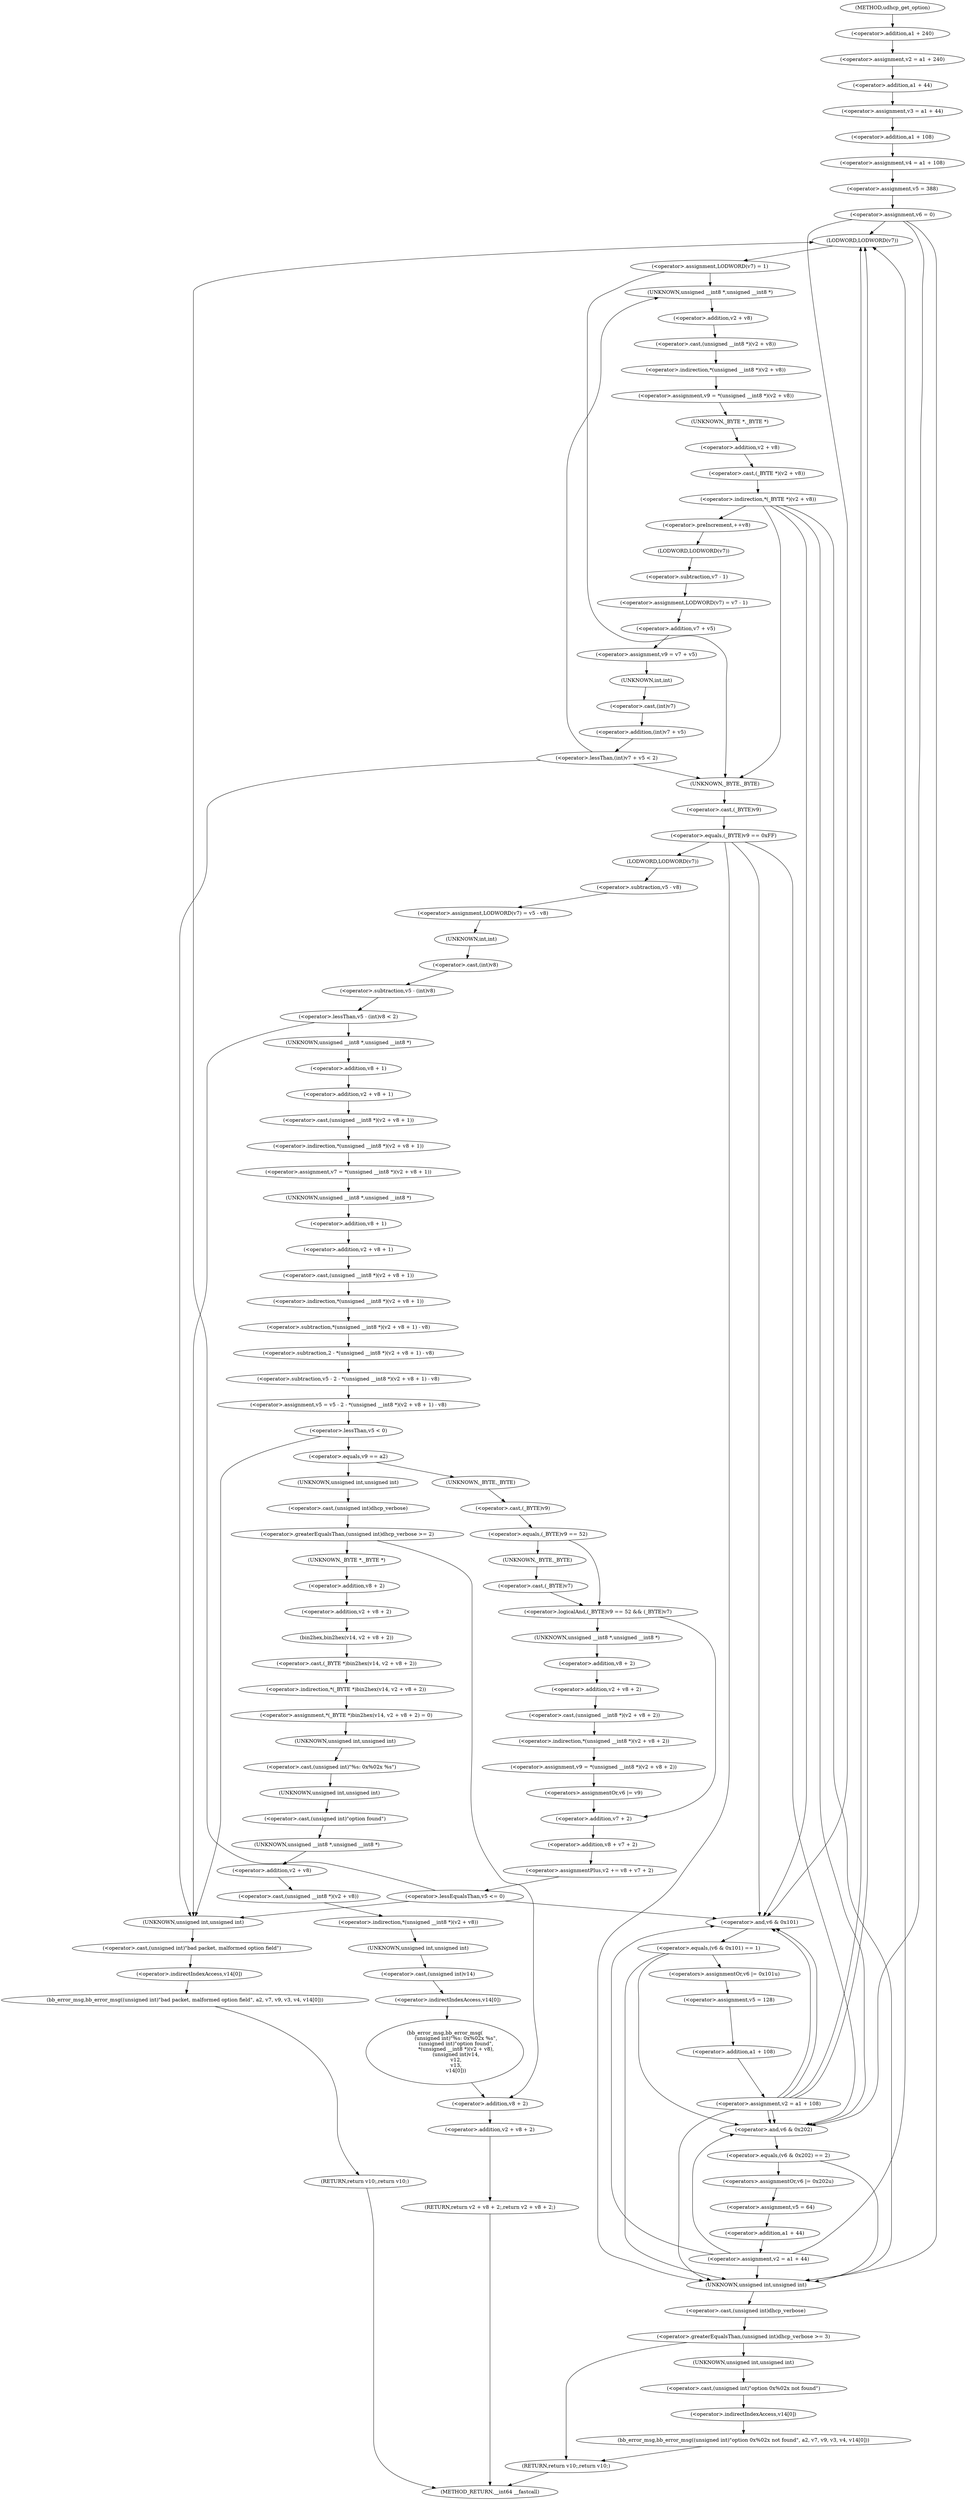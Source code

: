 digraph udhcp_get_option {  
"1000129" [label = "(<operator>.assignment,v2 = a1 + 240)" ]
"1000131" [label = "(<operator>.addition,a1 + 240)" ]
"1000134" [label = "(<operator>.assignment,v3 = a1 + 44)" ]
"1000136" [label = "(<operator>.addition,a1 + 44)" ]
"1000139" [label = "(<operator>.assignment,v4 = a1 + 108)" ]
"1000141" [label = "(<operator>.addition,a1 + 108)" ]
"1000144" [label = "(<operator>.assignment,v5 = 388)" ]
"1000147" [label = "(<operator>.assignment,v6 = 0)" ]
"1000159" [label = "(<operator>.assignment,LODWORD(v7) = 1)" ]
"1000160" [label = "(LODWORD,LODWORD(v7))" ]
"1000167" [label = "(<operator>.assignment,v9 = *(unsigned __int8 *)(v2 + v8))" ]
"1000169" [label = "(<operator>.indirection,*(unsigned __int8 *)(v2 + v8))" ]
"1000170" [label = "(<operator>.cast,(unsigned __int8 *)(v2 + v8))" ]
"1000171" [label = "(UNKNOWN,unsigned __int8 *,unsigned __int8 *)" ]
"1000172" [label = "(<operator>.addition,v2 + v8)" ]
"1000176" [label = "(<operator>.indirection,*(_BYTE *)(v2 + v8))" ]
"1000177" [label = "(<operator>.cast,(_BYTE *)(v2 + v8))" ]
"1000178" [label = "(UNKNOWN,_BYTE *,_BYTE *)" ]
"1000179" [label = "(<operator>.addition,v2 + v8)" ]
"1000183" [label = "(<operator>.preIncrement,++v8)" ]
"1000185" [label = "(<operator>.assignment,LODWORD(v7) = v7 - 1)" ]
"1000186" [label = "(LODWORD,LODWORD(v7))" ]
"1000188" [label = "(<operator>.subtraction,v7 - 1)" ]
"1000191" [label = "(<operator>.assignment,v9 = v7 + v5)" ]
"1000193" [label = "(<operator>.addition,v7 + v5)" ]
"1000197" [label = "(<operator>.lessThan,(int)v7 + v5 < 2)" ]
"1000198" [label = "(<operator>.addition,(int)v7 + v5)" ]
"1000199" [label = "(<operator>.cast,(int)v7)" ]
"1000200" [label = "(UNKNOWN,int,int)" ]
"1000206" [label = "(<operator>.equals,(_BYTE)v9 == 0xFF)" ]
"1000207" [label = "(<operator>.cast,(_BYTE)v9)" ]
"1000208" [label = "(UNKNOWN,_BYTE,_BYTE)" ]
"1000212" [label = "(<operator>.assignment,LODWORD(v7) = v5 - v8)" ]
"1000213" [label = "(LODWORD,LODWORD(v7))" ]
"1000215" [label = "(<operator>.subtraction,v5 - v8)" ]
"1000219" [label = "(<operator>.lessThan,v5 - (int)v8 < 2)" ]
"1000220" [label = "(<operator>.subtraction,v5 - (int)v8)" ]
"1000222" [label = "(<operator>.cast,(int)v8)" ]
"1000223" [label = "(UNKNOWN,int,int)" ]
"1000227" [label = "(<operator>.assignment,v7 = *(unsigned __int8 *)(v2 + v8 + 1))" ]
"1000229" [label = "(<operator>.indirection,*(unsigned __int8 *)(v2 + v8 + 1))" ]
"1000230" [label = "(<operator>.cast,(unsigned __int8 *)(v2 + v8 + 1))" ]
"1000231" [label = "(UNKNOWN,unsigned __int8 *,unsigned __int8 *)" ]
"1000232" [label = "(<operator>.addition,v2 + v8 + 1)" ]
"1000234" [label = "(<operator>.addition,v8 + 1)" ]
"1000237" [label = "(<operator>.assignment,v5 = v5 - 2 - *(unsigned __int8 *)(v2 + v8 + 1) - v8)" ]
"1000239" [label = "(<operator>.subtraction,v5 - 2 - *(unsigned __int8 *)(v2 + v8 + 1) - v8)" ]
"1000241" [label = "(<operator>.subtraction,2 - *(unsigned __int8 *)(v2 + v8 + 1) - v8)" ]
"1000243" [label = "(<operator>.subtraction,*(unsigned __int8 *)(v2 + v8 + 1) - v8)" ]
"1000244" [label = "(<operator>.indirection,*(unsigned __int8 *)(v2 + v8 + 1))" ]
"1000245" [label = "(<operator>.cast,(unsigned __int8 *)(v2 + v8 + 1))" ]
"1000246" [label = "(UNKNOWN,unsigned __int8 *,unsigned __int8 *)" ]
"1000247" [label = "(<operator>.addition,v2 + v8 + 1)" ]
"1000249" [label = "(<operator>.addition,v8 + 1)" ]
"1000254" [label = "(<operator>.lessThan,v5 < 0)" ]
"1000259" [label = "(<operator>.equals,v9 == a2)" ]
"1000264" [label = "(<operator>.greaterEqualsThan,(unsigned int)dhcp_verbose >= 2)" ]
"1000265" [label = "(<operator>.cast,(unsigned int)dhcp_verbose)" ]
"1000266" [label = "(UNKNOWN,unsigned int,unsigned int)" ]
"1000270" [label = "(<operator>.assignment,*(_BYTE *)bin2hex(v14, v2 + v8 + 2) = 0)" ]
"1000271" [label = "(<operator>.indirection,*(_BYTE *)bin2hex(v14, v2 + v8 + 2))" ]
"1000272" [label = "(<operator>.cast,(_BYTE *)bin2hex(v14, v2 + v8 + 2))" ]
"1000273" [label = "(UNKNOWN,_BYTE *,_BYTE *)" ]
"1000274" [label = "(bin2hex,bin2hex(v14, v2 + v8 + 2))" ]
"1000276" [label = "(<operator>.addition,v2 + v8 + 2)" ]
"1000278" [label = "(<operator>.addition,v8 + 2)" ]
"1000282" [label = "(bb_error_msg,bb_error_msg(\n              (unsigned int)\"%s: 0x%02x %s\",\n              (unsigned int)\"option found\",\n              *(unsigned __int8 *)(v2 + v8),\n              (unsigned int)v14,\n              v12,\n              v13,\n              v14[0]))" ]
"1000283" [label = "(<operator>.cast,(unsigned int)\"%s: 0x%02x %s\")" ]
"1000284" [label = "(UNKNOWN,unsigned int,unsigned int)" ]
"1000286" [label = "(<operator>.cast,(unsigned int)\"option found\")" ]
"1000287" [label = "(UNKNOWN,unsigned int,unsigned int)" ]
"1000289" [label = "(<operator>.indirection,*(unsigned __int8 *)(v2 + v8))" ]
"1000290" [label = "(<operator>.cast,(unsigned __int8 *)(v2 + v8))" ]
"1000291" [label = "(UNKNOWN,unsigned __int8 *,unsigned __int8 *)" ]
"1000292" [label = "(<operator>.addition,v2 + v8)" ]
"1000295" [label = "(<operator>.cast,(unsigned int)v14)" ]
"1000296" [label = "(UNKNOWN,unsigned int,unsigned int)" ]
"1000300" [label = "(<operator>.indirectIndexAccess,v14[0])" ]
"1000303" [label = "(RETURN,return v2 + v8 + 2;,return v2 + v8 + 2;)" ]
"1000304" [label = "(<operator>.addition,v2 + v8 + 2)" ]
"1000306" [label = "(<operator>.addition,v8 + 2)" ]
"1000310" [label = "(<operator>.logicalAnd,(_BYTE)v9 == 52 && (_BYTE)v7)" ]
"1000311" [label = "(<operator>.equals,(_BYTE)v9 == 52)" ]
"1000312" [label = "(<operator>.cast,(_BYTE)v9)" ]
"1000313" [label = "(UNKNOWN,_BYTE,_BYTE)" ]
"1000316" [label = "(<operator>.cast,(_BYTE)v7)" ]
"1000317" [label = "(UNKNOWN,_BYTE,_BYTE)" ]
"1000320" [label = "(<operator>.assignment,v9 = *(unsigned __int8 *)(v2 + v8 + 2))" ]
"1000322" [label = "(<operator>.indirection,*(unsigned __int8 *)(v2 + v8 + 2))" ]
"1000323" [label = "(<operator>.cast,(unsigned __int8 *)(v2 + v8 + 2))" ]
"1000324" [label = "(UNKNOWN,unsigned __int8 *,unsigned __int8 *)" ]
"1000325" [label = "(<operator>.addition,v2 + v8 + 2)" ]
"1000327" [label = "(<operator>.addition,v8 + 2)" ]
"1000330" [label = "(<operators>.assignmentOr,v6 |= v9)" ]
"1000333" [label = "(<operator>.assignmentPlus,v2 += v8 + v7 + 2)" ]
"1000335" [label = "(<operator>.addition,v8 + v7 + 2)" ]
"1000337" [label = "(<operator>.addition,v7 + 2)" ]
"1000341" [label = "(<operator>.lessEqualsThan,v5 <= 0)" ]
"1000347" [label = "(bb_error_msg,bb_error_msg((unsigned int)\"bad packet, malformed option field\", a2, v7, v9, v3, v4, v14[0]))" ]
"1000348" [label = "(<operator>.cast,(unsigned int)\"bad packet, malformed option field\")" ]
"1000349" [label = "(UNKNOWN,unsigned int,unsigned int)" ]
"1000356" [label = "(<operator>.indirectIndexAccess,v14[0])" ]
"1000359" [label = "(RETURN,return v10;,return v10;)" ]
"1000362" [label = "(<operator>.equals,(v6 & 0x101) == 1)" ]
"1000363" [label = "(<operator>.and,v6 & 0x101)" ]
"1000368" [label = "(<operators>.assignmentOr,v6 |= 0x101u)" ]
"1000371" [label = "(<operator>.assignment,v5 = 128)" ]
"1000374" [label = "(<operator>.assignment,v2 = a1 + 108)" ]
"1000376" [label = "(<operator>.addition,a1 + 108)" ]
"1000382" [label = "(<operator>.equals,(v6 & 0x202) == 2)" ]
"1000383" [label = "(<operator>.and,v6 & 0x202)" ]
"1000388" [label = "(<operators>.assignmentOr,v6 |= 0x202u)" ]
"1000391" [label = "(<operator>.assignment,v5 = 64)" ]
"1000394" [label = "(<operator>.assignment,v2 = a1 + 44)" ]
"1000396" [label = "(<operator>.addition,a1 + 44)" ]
"1000403" [label = "(<operator>.greaterEqualsThan,(unsigned int)dhcp_verbose >= 3)" ]
"1000404" [label = "(<operator>.cast,(unsigned int)dhcp_verbose)" ]
"1000405" [label = "(UNKNOWN,unsigned int,unsigned int)" ]
"1000408" [label = "(bb_error_msg,bb_error_msg((unsigned int)\"option 0x%02x not found\", a2, v7, v9, v3, v4, v14[0]))" ]
"1000409" [label = "(<operator>.cast,(unsigned int)\"option 0x%02x not found\")" ]
"1000410" [label = "(UNKNOWN,unsigned int,unsigned int)" ]
"1000417" [label = "(<operator>.indirectIndexAccess,v14[0])" ]
"1000420" [label = "(RETURN,return v10;,return v10;)" ]
"1000113" [label = "(METHOD,udhcp_get_option)" ]
"1000422" [label = "(METHOD_RETURN,__int64 __fastcall)" ]
  "1000129" -> "1000136" 
  "1000131" -> "1000129" 
  "1000134" -> "1000141" 
  "1000136" -> "1000134" 
  "1000139" -> "1000144" 
  "1000141" -> "1000139" 
  "1000144" -> "1000147" 
  "1000147" -> "1000160" 
  "1000147" -> "1000363" 
  "1000147" -> "1000383" 
  "1000147" -> "1000405" 
  "1000159" -> "1000208" 
  "1000159" -> "1000171" 
  "1000160" -> "1000159" 
  "1000167" -> "1000178" 
  "1000169" -> "1000167" 
  "1000170" -> "1000169" 
  "1000171" -> "1000172" 
  "1000172" -> "1000170" 
  "1000176" -> "1000208" 
  "1000176" -> "1000363" 
  "1000176" -> "1000383" 
  "1000176" -> "1000405" 
  "1000176" -> "1000183" 
  "1000177" -> "1000176" 
  "1000178" -> "1000179" 
  "1000179" -> "1000177" 
  "1000183" -> "1000186" 
  "1000185" -> "1000193" 
  "1000186" -> "1000188" 
  "1000188" -> "1000185" 
  "1000191" -> "1000200" 
  "1000193" -> "1000191" 
  "1000197" -> "1000208" 
  "1000197" -> "1000171" 
  "1000197" -> "1000349" 
  "1000198" -> "1000197" 
  "1000199" -> "1000198" 
  "1000200" -> "1000199" 
  "1000206" -> "1000363" 
  "1000206" -> "1000383" 
  "1000206" -> "1000405" 
  "1000206" -> "1000213" 
  "1000207" -> "1000206" 
  "1000208" -> "1000207" 
  "1000212" -> "1000223" 
  "1000213" -> "1000215" 
  "1000215" -> "1000212" 
  "1000219" -> "1000349" 
  "1000219" -> "1000231" 
  "1000220" -> "1000219" 
  "1000222" -> "1000220" 
  "1000223" -> "1000222" 
  "1000227" -> "1000246" 
  "1000229" -> "1000227" 
  "1000230" -> "1000229" 
  "1000231" -> "1000234" 
  "1000232" -> "1000230" 
  "1000234" -> "1000232" 
  "1000237" -> "1000254" 
  "1000239" -> "1000237" 
  "1000241" -> "1000239" 
  "1000243" -> "1000241" 
  "1000244" -> "1000243" 
  "1000245" -> "1000244" 
  "1000246" -> "1000249" 
  "1000247" -> "1000245" 
  "1000249" -> "1000247" 
  "1000254" -> "1000349" 
  "1000254" -> "1000259" 
  "1000259" -> "1000266" 
  "1000259" -> "1000313" 
  "1000264" -> "1000273" 
  "1000264" -> "1000306" 
  "1000265" -> "1000264" 
  "1000266" -> "1000265" 
  "1000270" -> "1000284" 
  "1000271" -> "1000270" 
  "1000272" -> "1000271" 
  "1000273" -> "1000278" 
  "1000274" -> "1000272" 
  "1000276" -> "1000274" 
  "1000278" -> "1000276" 
  "1000282" -> "1000306" 
  "1000283" -> "1000287" 
  "1000284" -> "1000283" 
  "1000286" -> "1000291" 
  "1000287" -> "1000286" 
  "1000289" -> "1000296" 
  "1000290" -> "1000289" 
  "1000291" -> "1000292" 
  "1000292" -> "1000290" 
  "1000295" -> "1000300" 
  "1000296" -> "1000295" 
  "1000300" -> "1000282" 
  "1000303" -> "1000422" 
  "1000304" -> "1000303" 
  "1000306" -> "1000304" 
  "1000310" -> "1000324" 
  "1000310" -> "1000337" 
  "1000311" -> "1000317" 
  "1000311" -> "1000310" 
  "1000312" -> "1000311" 
  "1000313" -> "1000312" 
  "1000316" -> "1000310" 
  "1000317" -> "1000316" 
  "1000320" -> "1000330" 
  "1000322" -> "1000320" 
  "1000323" -> "1000322" 
  "1000324" -> "1000327" 
  "1000325" -> "1000323" 
  "1000327" -> "1000325" 
  "1000330" -> "1000337" 
  "1000333" -> "1000341" 
  "1000335" -> "1000333" 
  "1000337" -> "1000335" 
  "1000341" -> "1000160" 
  "1000341" -> "1000363" 
  "1000341" -> "1000349" 
  "1000347" -> "1000359" 
  "1000348" -> "1000356" 
  "1000349" -> "1000348" 
  "1000356" -> "1000347" 
  "1000359" -> "1000422" 
  "1000362" -> "1000368" 
  "1000362" -> "1000383" 
  "1000362" -> "1000405" 
  "1000363" -> "1000362" 
  "1000368" -> "1000371" 
  "1000371" -> "1000376" 
  "1000374" -> "1000160" 
  "1000374" -> "1000363" 
  "1000374" -> "1000383" 
  "1000374" -> "1000405" 
  "1000374" -> "1000160" 
  "1000374" -> "1000363" 
  "1000374" -> "1000383" 
  "1000376" -> "1000374" 
  "1000382" -> "1000388" 
  "1000382" -> "1000405" 
  "1000383" -> "1000382" 
  "1000388" -> "1000391" 
  "1000391" -> "1000396" 
  "1000394" -> "1000160" 
  "1000394" -> "1000363" 
  "1000394" -> "1000383" 
  "1000394" -> "1000405" 
  "1000396" -> "1000394" 
  "1000403" -> "1000410" 
  "1000403" -> "1000420" 
  "1000404" -> "1000403" 
  "1000405" -> "1000404" 
  "1000408" -> "1000420" 
  "1000409" -> "1000417" 
  "1000410" -> "1000409" 
  "1000417" -> "1000408" 
  "1000420" -> "1000422" 
  "1000113" -> "1000131" 
}
